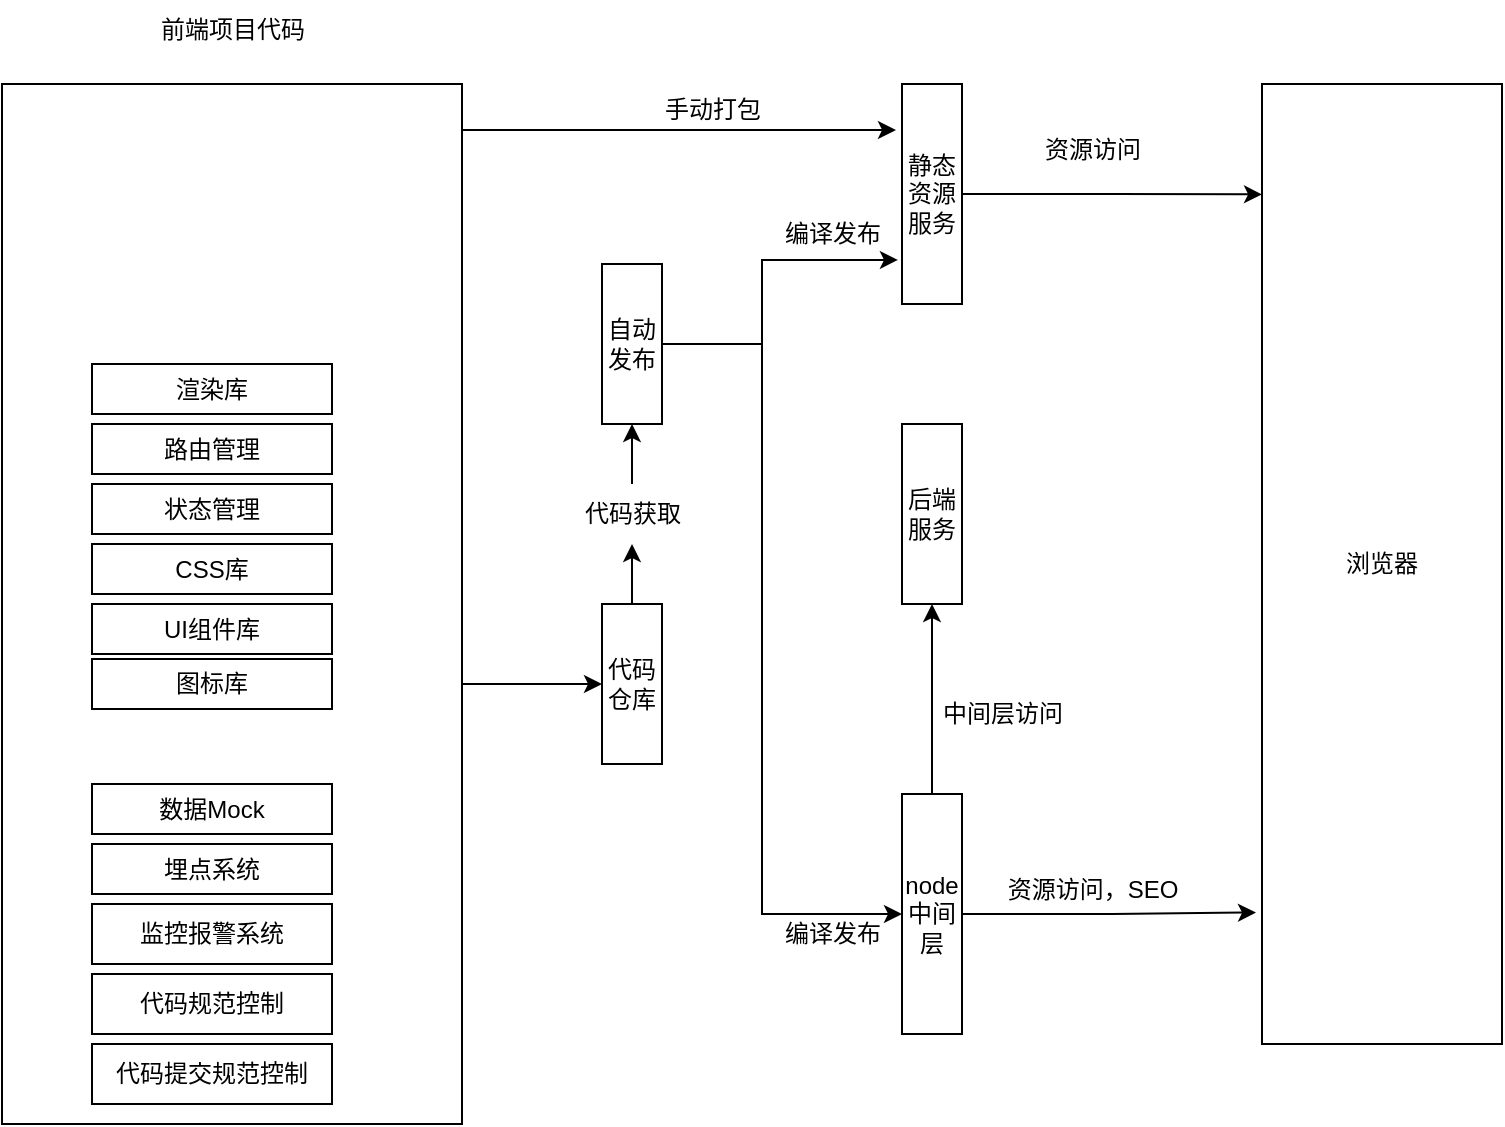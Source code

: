 <mxfile version="21.5.0" type="github">
  <diagram name="第 1 页" id="YTqjLCqkTZgk73n2kUbU">
    <mxGraphModel dx="1434" dy="803" grid="1" gridSize="10" guides="1" tooltips="1" connect="1" arrows="1" fold="1" page="1" pageScale="1" pageWidth="2339" pageHeight="3300" background="none" math="0" shadow="0">
      <root>
        <mxCell id="0" />
        <mxCell id="1" parent="0" />
        <mxCell id="mCj7lZmTwDm9WnsvrkNn-11" style="edgeStyle=orthogonalEdgeStyle;rounded=0;orthogonalLoop=1;jettySize=auto;html=1;exitX=1;exitY=0.5;exitDx=0;exitDy=0;entryX=0;entryY=0.115;entryDx=0;entryDy=0;entryPerimeter=0;" edge="1" parent="1" source="mCj7lZmTwDm9WnsvrkNn-1" target="mCj7lZmTwDm9WnsvrkNn-10">
          <mxGeometry relative="1" as="geometry" />
        </mxCell>
        <mxCell id="mCj7lZmTwDm9WnsvrkNn-1" value="静态资源服务" style="rounded=0;whiteSpace=wrap;html=1;" vertex="1" parent="1">
          <mxGeometry x="1110" y="140" width="30" height="110" as="geometry" />
        </mxCell>
        <mxCell id="mCj7lZmTwDm9WnsvrkNn-2" value="后端服务" style="rounded=0;whiteSpace=wrap;html=1;" vertex="1" parent="1">
          <mxGeometry x="1110" y="310" width="30" height="90" as="geometry" />
        </mxCell>
        <mxCell id="mCj7lZmTwDm9WnsvrkNn-4" style="edgeStyle=orthogonalEdgeStyle;rounded=0;orthogonalLoop=1;jettySize=auto;html=1;exitX=0.5;exitY=0;exitDx=0;exitDy=0;" edge="1" parent="1" source="mCj7lZmTwDm9WnsvrkNn-3" target="mCj7lZmTwDm9WnsvrkNn-2">
          <mxGeometry relative="1" as="geometry" />
        </mxCell>
        <mxCell id="mCj7lZmTwDm9WnsvrkNn-15" style="edgeStyle=orthogonalEdgeStyle;rounded=0;orthogonalLoop=1;jettySize=auto;html=1;exitX=1;exitY=0.5;exitDx=0;exitDy=0;entryX=-0.025;entryY=0.863;entryDx=0;entryDy=0;entryPerimeter=0;" edge="1" parent="1" source="mCj7lZmTwDm9WnsvrkNn-3" target="mCj7lZmTwDm9WnsvrkNn-10">
          <mxGeometry relative="1" as="geometry" />
        </mxCell>
        <mxCell id="mCj7lZmTwDm9WnsvrkNn-3" value="node中间层" style="rounded=0;whiteSpace=wrap;html=1;" vertex="1" parent="1">
          <mxGeometry x="1110" y="495" width="30" height="120" as="geometry" />
        </mxCell>
        <mxCell id="mCj7lZmTwDm9WnsvrkNn-5" value="中间层访问" style="text;html=1;align=center;verticalAlign=middle;resizable=0;points=[];autosize=1;strokeColor=none;fillColor=none;" vertex="1" parent="1">
          <mxGeometry x="1120" y="440" width="80" height="30" as="geometry" />
        </mxCell>
        <mxCell id="mCj7lZmTwDm9WnsvrkNn-18" style="edgeStyle=orthogonalEdgeStyle;rounded=0;orthogonalLoop=1;jettySize=auto;html=1;exitX=0.5;exitY=0;exitDx=0;exitDy=0;entryX=0.5;entryY=1;entryDx=0;entryDy=0;" edge="1" parent="1" source="mCj7lZmTwDm9WnsvrkNn-19" target="mCj7lZmTwDm9WnsvrkNn-7">
          <mxGeometry relative="1" as="geometry" />
        </mxCell>
        <mxCell id="mCj7lZmTwDm9WnsvrkNn-6" value="代码仓库" style="rounded=0;whiteSpace=wrap;html=1;" vertex="1" parent="1">
          <mxGeometry x="960" y="400" width="30" height="80" as="geometry" />
        </mxCell>
        <mxCell id="mCj7lZmTwDm9WnsvrkNn-22" style="edgeStyle=orthogonalEdgeStyle;rounded=0;orthogonalLoop=1;jettySize=auto;html=1;exitX=1;exitY=0.5;exitDx=0;exitDy=0;entryX=0;entryY=0.5;entryDx=0;entryDy=0;" edge="1" parent="1" source="mCj7lZmTwDm9WnsvrkNn-7" target="mCj7lZmTwDm9WnsvrkNn-3">
          <mxGeometry relative="1" as="geometry">
            <Array as="points">
              <mxPoint x="1040" y="270" />
              <mxPoint x="1040" y="555" />
            </Array>
          </mxGeometry>
        </mxCell>
        <mxCell id="mCj7lZmTwDm9WnsvrkNn-41" style="edgeStyle=orthogonalEdgeStyle;rounded=0;orthogonalLoop=1;jettySize=auto;html=1;exitX=1;exitY=0.5;exitDx=0;exitDy=0;entryX=0.971;entryY=0.933;entryDx=0;entryDy=0;entryPerimeter=0;" edge="1" parent="1" source="mCj7lZmTwDm9WnsvrkNn-7" target="mCj7lZmTwDm9WnsvrkNn-20">
          <mxGeometry relative="1" as="geometry">
            <Array as="points">
              <mxPoint x="1040" y="270" />
              <mxPoint x="1040" y="228" />
            </Array>
          </mxGeometry>
        </mxCell>
        <mxCell id="mCj7lZmTwDm9WnsvrkNn-7" value="自动发布" style="rounded=0;whiteSpace=wrap;html=1;" vertex="1" parent="1">
          <mxGeometry x="960" y="230" width="30" height="80" as="geometry" />
        </mxCell>
        <mxCell id="mCj7lZmTwDm9WnsvrkNn-9" style="edgeStyle=orthogonalEdgeStyle;rounded=0;orthogonalLoop=1;jettySize=auto;html=1;exitX=1;exitY=0.75;exitDx=0;exitDy=0;entryX=0;entryY=0.5;entryDx=0;entryDy=0;" edge="1" parent="1" source="mCj7lZmTwDm9WnsvrkNn-8" target="mCj7lZmTwDm9WnsvrkNn-6">
          <mxGeometry relative="1" as="geometry">
            <Array as="points">
              <mxPoint x="890" y="440" />
            </Array>
          </mxGeometry>
        </mxCell>
        <mxCell id="mCj7lZmTwDm9WnsvrkNn-40" style="edgeStyle=orthogonalEdgeStyle;rounded=0;orthogonalLoop=1;jettySize=auto;html=1;exitX=1;exitY=0.25;exitDx=0;exitDy=0;" edge="1" parent="1" source="mCj7lZmTwDm9WnsvrkNn-8">
          <mxGeometry relative="1" as="geometry">
            <mxPoint x="1107" y="163" as="targetPoint" />
            <Array as="points">
              <mxPoint x="890" y="163" />
            </Array>
          </mxGeometry>
        </mxCell>
        <mxCell id="mCj7lZmTwDm9WnsvrkNn-8" value="" style="rounded=0;whiteSpace=wrap;html=1;" vertex="1" parent="1">
          <mxGeometry x="660" y="140" width="230" height="520" as="geometry" />
        </mxCell>
        <mxCell id="mCj7lZmTwDm9WnsvrkNn-10" value="浏览器" style="rounded=0;whiteSpace=wrap;html=1;" vertex="1" parent="1">
          <mxGeometry x="1290" y="140" width="120" height="480" as="geometry" />
        </mxCell>
        <mxCell id="mCj7lZmTwDm9WnsvrkNn-12" value="资源访问" style="text;html=1;align=center;verticalAlign=middle;resizable=0;points=[];autosize=1;strokeColor=none;fillColor=none;" vertex="1" parent="1">
          <mxGeometry x="1170" y="158" width="70" height="30" as="geometry" />
        </mxCell>
        <mxCell id="mCj7lZmTwDm9WnsvrkNn-16" value="资源访问，SEO" style="text;html=1;align=center;verticalAlign=middle;resizable=0;points=[];autosize=1;strokeColor=none;fillColor=none;" vertex="1" parent="1">
          <mxGeometry x="1150" y="528" width="110" height="30" as="geometry" />
        </mxCell>
        <mxCell id="mCj7lZmTwDm9WnsvrkNn-20" value="编译发布" style="text;html=1;align=center;verticalAlign=middle;resizable=0;points=[];autosize=1;strokeColor=none;fillColor=none;" vertex="1" parent="1">
          <mxGeometry x="1040" y="200" width="70" height="30" as="geometry" />
        </mxCell>
        <mxCell id="mCj7lZmTwDm9WnsvrkNn-21" value="前端项目代码" style="text;html=1;align=center;verticalAlign=middle;resizable=0;points=[];autosize=1;strokeColor=none;fillColor=none;" vertex="1" parent="1">
          <mxGeometry x="725" y="98" width="100" height="30" as="geometry" />
        </mxCell>
        <mxCell id="mCj7lZmTwDm9WnsvrkNn-23" value="" style="edgeStyle=orthogonalEdgeStyle;rounded=0;orthogonalLoop=1;jettySize=auto;html=1;exitX=0.5;exitY=0;exitDx=0;exitDy=0;entryX=0.5;entryY=1;entryDx=0;entryDy=0;" edge="1" parent="1" source="mCj7lZmTwDm9WnsvrkNn-6" target="mCj7lZmTwDm9WnsvrkNn-19">
          <mxGeometry relative="1" as="geometry">
            <mxPoint x="975" y="400" as="sourcePoint" />
            <mxPoint x="975" y="310" as="targetPoint" />
          </mxGeometry>
        </mxCell>
        <mxCell id="mCj7lZmTwDm9WnsvrkNn-19" value="代码获取" style="text;html=1;align=center;verticalAlign=middle;resizable=0;points=[];autosize=1;strokeColor=none;fillColor=none;" vertex="1" parent="1">
          <mxGeometry x="940" y="340" width="70" height="30" as="geometry" />
        </mxCell>
        <mxCell id="mCj7lZmTwDm9WnsvrkNn-25" value="编译发布" style="text;html=1;align=center;verticalAlign=middle;resizable=0;points=[];autosize=1;strokeColor=none;fillColor=none;" vertex="1" parent="1">
          <mxGeometry x="1040" y="550" width="70" height="30" as="geometry" />
        </mxCell>
        <mxCell id="mCj7lZmTwDm9WnsvrkNn-26" value="埋点系统" style="rounded=0;whiteSpace=wrap;html=1;" vertex="1" parent="1">
          <mxGeometry x="705" y="520" width="120" height="25" as="geometry" />
        </mxCell>
        <mxCell id="mCj7lZmTwDm9WnsvrkNn-27" value="监控报警系统" style="whiteSpace=wrap;html=1;" vertex="1" parent="1">
          <mxGeometry x="705" y="550" width="120" height="30" as="geometry" />
        </mxCell>
        <mxCell id="mCj7lZmTwDm9WnsvrkNn-28" value="代码规范控制" style="whiteSpace=wrap;html=1;" vertex="1" parent="1">
          <mxGeometry x="705" y="585" width="120" height="30" as="geometry" />
        </mxCell>
        <mxCell id="mCj7lZmTwDm9WnsvrkNn-29" value="代码提交规范控制" style="whiteSpace=wrap;html=1;" vertex="1" parent="1">
          <mxGeometry x="705" y="620" width="120" height="30" as="geometry" />
        </mxCell>
        <mxCell id="mCj7lZmTwDm9WnsvrkNn-30" value="数据Mock" style="rounded=0;whiteSpace=wrap;html=1;" vertex="1" parent="1">
          <mxGeometry x="705" y="490" width="120" height="25" as="geometry" />
        </mxCell>
        <mxCell id="mCj7lZmTwDm9WnsvrkNn-31" value="图标库" style="rounded=0;whiteSpace=wrap;html=1;" vertex="1" parent="1">
          <mxGeometry x="705" y="427.5" width="120" height="25" as="geometry" />
        </mxCell>
        <mxCell id="mCj7lZmTwDm9WnsvrkNn-32" value="UI组件库" style="rounded=0;whiteSpace=wrap;html=1;" vertex="1" parent="1">
          <mxGeometry x="705" y="400" width="120" height="25" as="geometry" />
        </mxCell>
        <mxCell id="mCj7lZmTwDm9WnsvrkNn-33" value="CSS库" style="rounded=0;whiteSpace=wrap;html=1;" vertex="1" parent="1">
          <mxGeometry x="705" y="370" width="120" height="25" as="geometry" />
        </mxCell>
        <mxCell id="mCj7lZmTwDm9WnsvrkNn-34" value="状态管理" style="rounded=0;whiteSpace=wrap;html=1;" vertex="1" parent="1">
          <mxGeometry x="705" y="340" width="120" height="25" as="geometry" />
        </mxCell>
        <mxCell id="mCj7lZmTwDm9WnsvrkNn-35" value="路由管理" style="rounded=0;whiteSpace=wrap;html=1;" vertex="1" parent="1">
          <mxGeometry x="705" y="310" width="120" height="25" as="geometry" />
        </mxCell>
        <mxCell id="mCj7lZmTwDm9WnsvrkNn-36" value="渲染库" style="rounded=0;whiteSpace=wrap;html=1;" vertex="1" parent="1">
          <mxGeometry x="705" y="280" width="120" height="25" as="geometry" />
        </mxCell>
        <mxCell id="mCj7lZmTwDm9WnsvrkNn-38" value="手动打包" style="text;html=1;align=center;verticalAlign=middle;resizable=0;points=[];autosize=1;strokeColor=none;fillColor=none;" vertex="1" parent="1">
          <mxGeometry x="980" y="138" width="70" height="30" as="geometry" />
        </mxCell>
      </root>
    </mxGraphModel>
  </diagram>
</mxfile>
